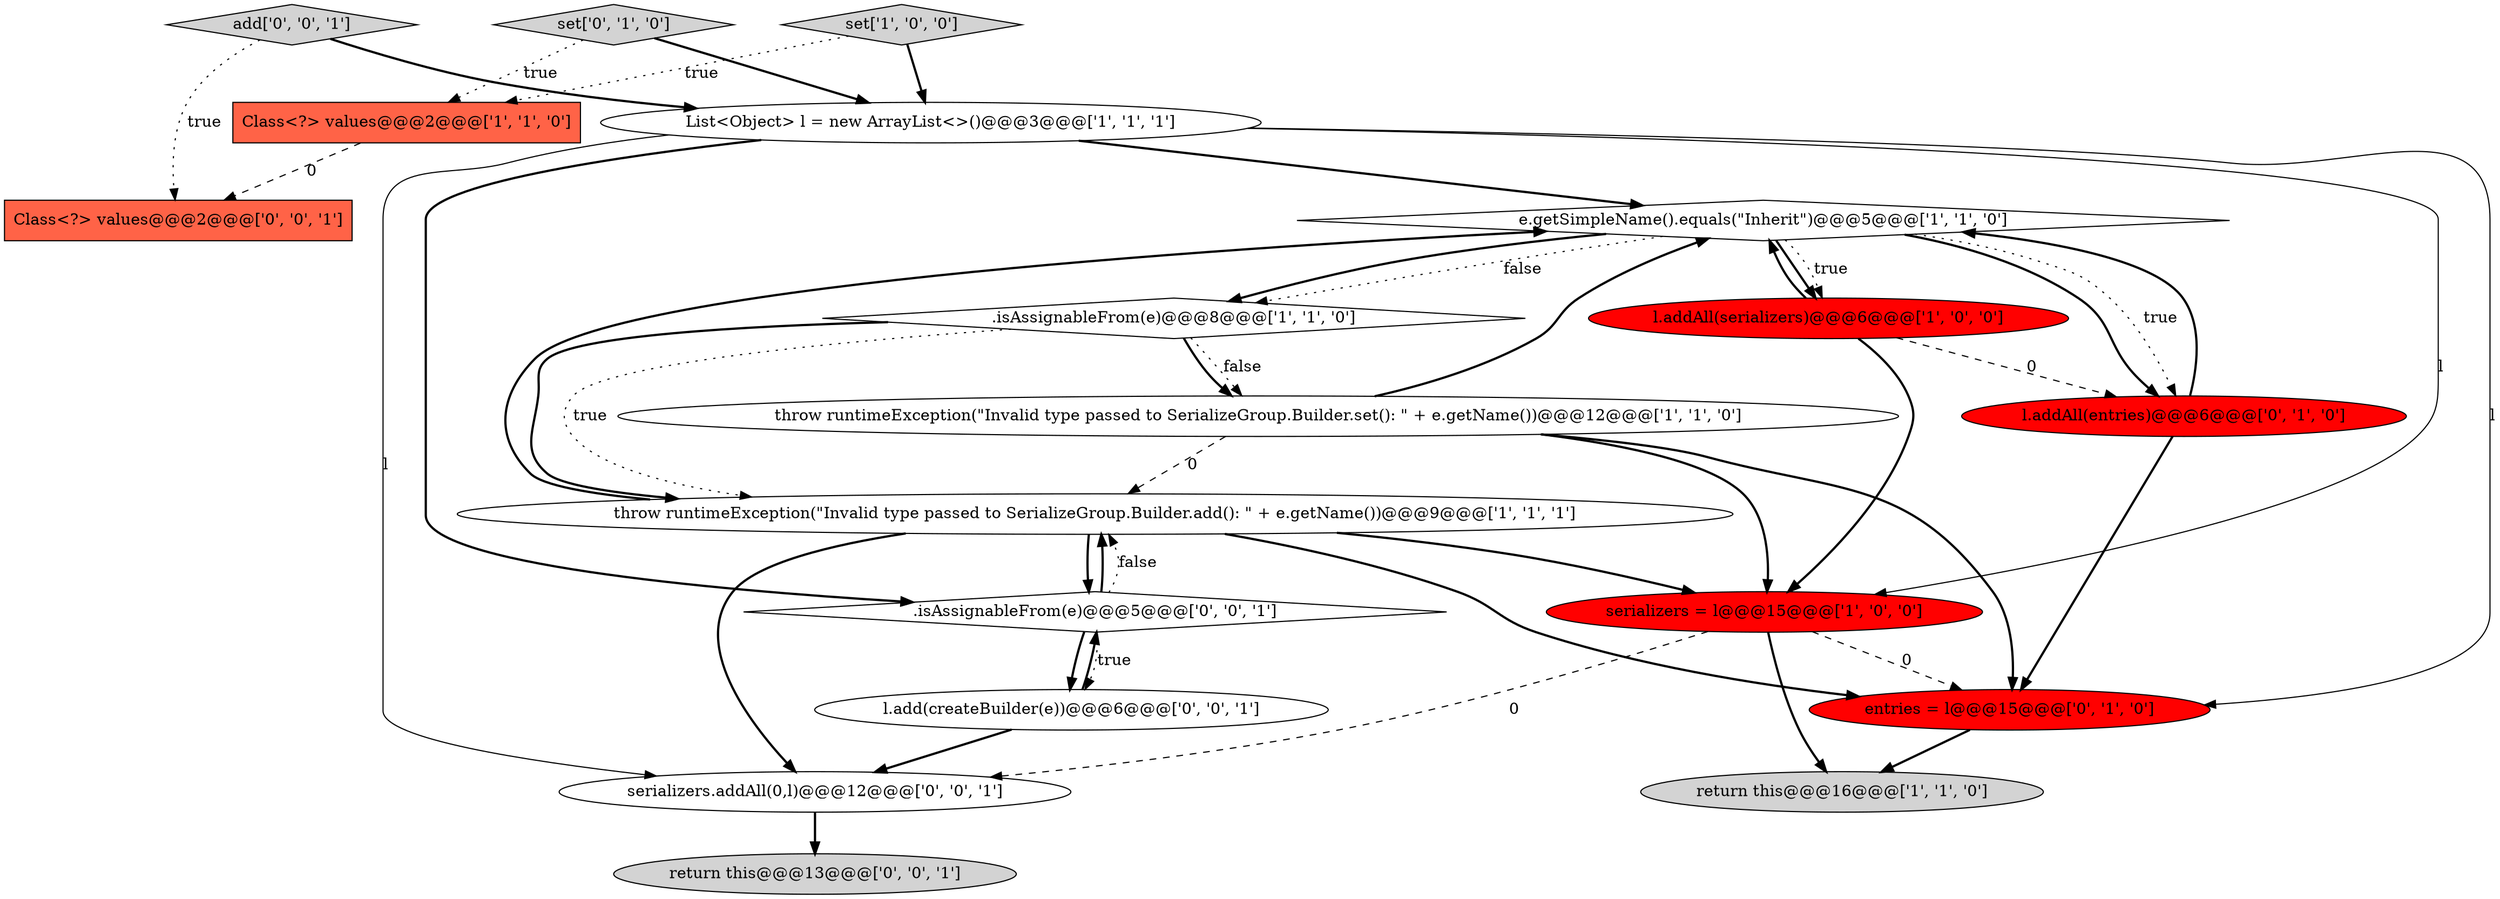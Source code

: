 digraph {
7 [style = filled, label = "e.getSimpleName().equals(\"Inherit\")@@@5@@@['1', '1', '0']", fillcolor = white, shape = diamond image = "AAA0AAABBB1BBB"];
17 [style = filled, label = "add['0', '0', '1']", fillcolor = lightgray, shape = diamond image = "AAA0AAABBB3BBB"];
5 [style = filled, label = "set['1', '0', '0']", fillcolor = lightgray, shape = diamond image = "AAA0AAABBB1BBB"];
4 [style = filled, label = "return this@@@16@@@['1', '1', '0']", fillcolor = lightgray, shape = ellipse image = "AAA0AAABBB1BBB"];
2 [style = filled, label = "throw runtimeException(\"Invalid type passed to SerializeGroup.Builder.add(): \" + e.getName())@@@9@@@['1', '1', '1']", fillcolor = white, shape = ellipse image = "AAA0AAABBB1BBB"];
12 [style = filled, label = "set['0', '1', '0']", fillcolor = lightgray, shape = diamond image = "AAA0AAABBB2BBB"];
8 [style = filled, label = "l.addAll(serializers)@@@6@@@['1', '0', '0']", fillcolor = red, shape = ellipse image = "AAA1AAABBB1BBB"];
10 [style = filled, label = "entries = l@@@15@@@['0', '1', '0']", fillcolor = red, shape = ellipse image = "AAA1AAABBB2BBB"];
13 [style = filled, label = "Class<?> values@@@2@@@['0', '0', '1']", fillcolor = tomato, shape = box image = "AAA0AAABBB3BBB"];
15 [style = filled, label = "l.add(createBuilder(e))@@@6@@@['0', '0', '1']", fillcolor = white, shape = ellipse image = "AAA0AAABBB3BBB"];
6 [style = filled, label = "Class<?> values@@@2@@@['1', '1', '0']", fillcolor = tomato, shape = box image = "AAA0AAABBB1BBB"];
1 [style = filled, label = "serializers = l@@@15@@@['1', '0', '0']", fillcolor = red, shape = ellipse image = "AAA1AAABBB1BBB"];
11 [style = filled, label = "l.addAll(entries)@@@6@@@['0', '1', '0']", fillcolor = red, shape = ellipse image = "AAA1AAABBB2BBB"];
14 [style = filled, label = ".isAssignableFrom(e)@@@5@@@['0', '0', '1']", fillcolor = white, shape = diamond image = "AAA0AAABBB3BBB"];
16 [style = filled, label = "return this@@@13@@@['0', '0', '1']", fillcolor = lightgray, shape = ellipse image = "AAA0AAABBB3BBB"];
9 [style = filled, label = "throw runtimeException(\"Invalid type passed to SerializeGroup.Builder.set(): \" + e.getName())@@@12@@@['1', '1', '0']", fillcolor = white, shape = ellipse image = "AAA0AAABBB1BBB"];
18 [style = filled, label = "serializers.addAll(0,l)@@@12@@@['0', '0', '1']", fillcolor = white, shape = ellipse image = "AAA0AAABBB3BBB"];
3 [style = filled, label = ".isAssignableFrom(e)@@@8@@@['1', '1', '0']", fillcolor = white, shape = diamond image = "AAA0AAABBB1BBB"];
0 [style = filled, label = "List<Object> l = new ArrayList<>()@@@3@@@['1', '1', '1']", fillcolor = white, shape = ellipse image = "AAA0AAABBB1BBB"];
1->4 [style = bold, label=""];
3->9 [style = dotted, label="false"];
7->11 [style = bold, label=""];
15->14 [style = bold, label=""];
2->1 [style = bold, label=""];
7->3 [style = dotted, label="false"];
14->2 [style = dotted, label="false"];
5->6 [style = dotted, label="true"];
2->18 [style = bold, label=""];
1->18 [style = dashed, label="0"];
1->10 [style = dashed, label="0"];
9->10 [style = bold, label=""];
9->7 [style = bold, label=""];
7->8 [style = bold, label=""];
2->10 [style = bold, label=""];
12->0 [style = bold, label=""];
15->18 [style = bold, label=""];
7->3 [style = bold, label=""];
8->7 [style = bold, label=""];
9->2 [style = dashed, label="0"];
0->7 [style = bold, label=""];
3->9 [style = bold, label=""];
8->1 [style = bold, label=""];
14->15 [style = dotted, label="true"];
0->14 [style = bold, label=""];
17->0 [style = bold, label=""];
6->13 [style = dashed, label="0"];
7->11 [style = dotted, label="true"];
3->2 [style = bold, label=""];
5->0 [style = bold, label=""];
12->6 [style = dotted, label="true"];
11->10 [style = bold, label=""];
2->14 [style = bold, label=""];
10->4 [style = bold, label=""];
14->15 [style = bold, label=""];
14->2 [style = bold, label=""];
2->7 [style = bold, label=""];
8->11 [style = dashed, label="0"];
9->1 [style = bold, label=""];
0->18 [style = solid, label="l"];
7->8 [style = dotted, label="true"];
17->13 [style = dotted, label="true"];
0->10 [style = solid, label="l"];
0->1 [style = solid, label="l"];
11->7 [style = bold, label=""];
3->2 [style = dotted, label="true"];
18->16 [style = bold, label=""];
}
